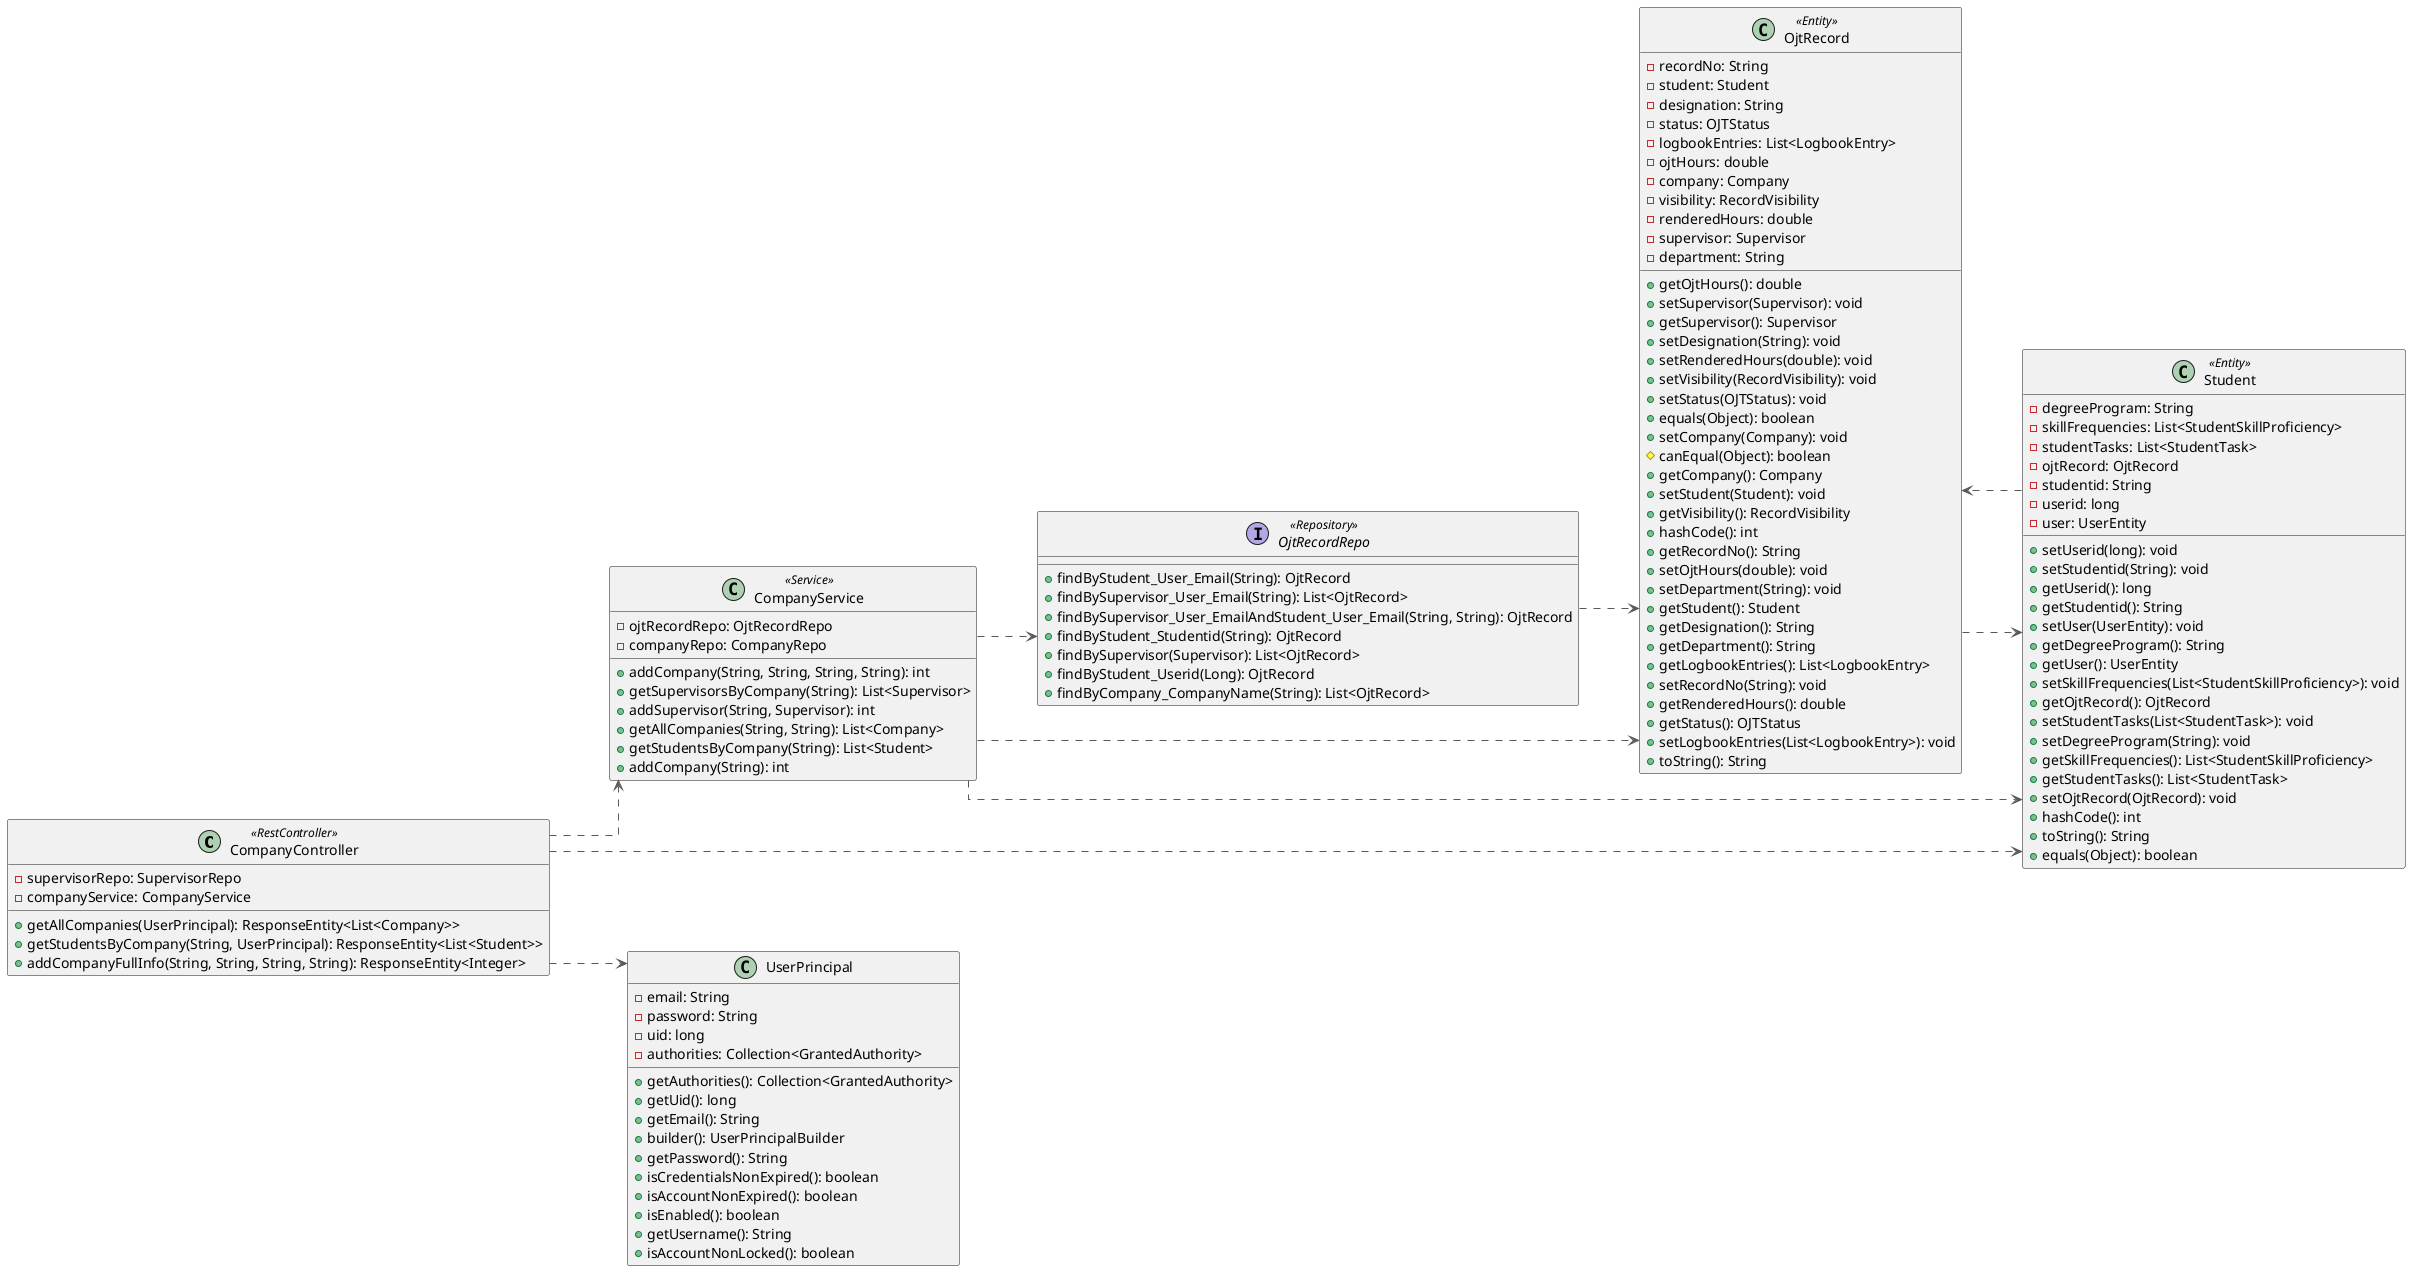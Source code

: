 @startuml
left to right direction
skinparam linetype ortho

class CompanyController << RestController >> {
  - supervisorRepo: SupervisorRepo
  - companyService: CompanyService
  + getAllCompanies(UserPrincipal): ResponseEntity<List<Company>>
  + getStudentsByCompany(String, UserPrincipal): ResponseEntity<List<Student>>
  + addCompanyFullInfo(String, String, String, String): ResponseEntity<Integer>
}
class CompanyService << Service >> {
  - ojtRecordRepo: OjtRecordRepo
  - companyRepo: CompanyRepo
  + addCompany(String, String, String, String): int
  + getSupervisorsByCompany(String): List<Supervisor>
  + addSupervisor(String, Supervisor): int
  + getAllCompanies(String, String): List<Company>
  + getStudentsByCompany(String): List<Student>
  + addCompany(String): int
}
class OjtRecord << Entity >> {
  - recordNo: String
  - student: Student
  - designation: String
  - status: OJTStatus
  - logbookEntries: List<LogbookEntry>
  - ojtHours: double
  - company: Company
  - visibility: RecordVisibility
  - renderedHours: double
  - supervisor: Supervisor
  - department: String
  + getOjtHours(): double
  + setSupervisor(Supervisor): void
  + getSupervisor(): Supervisor
  + setDesignation(String): void
  + setRenderedHours(double): void
  + setVisibility(RecordVisibility): void
  + setStatus(OJTStatus): void
  + equals(Object): boolean
  + setCompany(Company): void
  # canEqual(Object): boolean
  + getCompany(): Company
  + setStudent(Student): void
  + getVisibility(): RecordVisibility
  + hashCode(): int
  + getRecordNo(): String
  + setOjtHours(double): void
  + setDepartment(String): void
  + getStudent(): Student
  + getDesignation(): String
  + getDepartment(): String
  + getLogbookEntries(): List<LogbookEntry>
  + setRecordNo(String): void
  + getRenderedHours(): double
  + getStatus(): OJTStatus
  + setLogbookEntries(List<LogbookEntry>): void
  + toString(): String
}
interface OjtRecordRepo << Repository>> {
  + findByStudent_User_Email(String): OjtRecord
  + findBySupervisor_User_Email(String): List<OjtRecord>
  + findBySupervisor_User_EmailAndStudent_User_Email(String, String): OjtRecord
  + findByStudent_Studentid(String): OjtRecord
  + findBySupervisor(Supervisor): List<OjtRecord>
  + findByStudent_Userid(Long): OjtRecord
  + findByCompany_CompanyName(String): List<OjtRecord>
}
class Student << Entity >> {
  - degreeProgram: String
  - skillFrequencies: List<StudentSkillProficiency>
  - studentTasks: List<StudentTask>
  - ojtRecord: OjtRecord
  - studentid: String
  - userid: long
  - user: UserEntity
  + setUserid(long): void
  + setStudentid(String): void
  + getUserid(): long
  + getStudentid(): String
  + setUser(UserEntity): void
  + getDegreeProgram(): String
  + getUser(): UserEntity
  + setSkillFrequencies(List<StudentSkillProficiency>): void
  + getOjtRecord(): OjtRecord
  + setStudentTasks(List<StudentTask>): void
  + setDegreeProgram(String): void
  + getSkillFrequencies(): List<StudentSkillProficiency>
  + getStudentTasks(): List<StudentTask>
  + setOjtRecord(OjtRecord): void
  + hashCode(): int
  + toString(): String
  + equals(Object): boolean
}
class UserPrincipal {
  - email: String
  - password: String
  - uid: long
  - authorities: Collection<GrantedAuthority>
  + getAuthorities(): Collection<GrantedAuthority>
  + getUid(): long
  + getEmail(): String
  + builder(): UserPrincipalBuilder
  + getPassword(): String
  + isCredentialsNonExpired(): boolean
  + isAccountNonExpired(): boolean
  + isEnabled(): boolean
  + getUsername(): String
  + isAccountNonLocked(): boolean
}

CompanyController  -[#595959,dashed]->  CompanyService
CompanyController  -[#595959,dashed]->  Student
CompanyController  -[#595959,dashed]->  UserPrincipal
CompanyService     -[#595959,dashed]->  OjtRecord
CompanyService     -[#595959,dashed]->  OjtRecordRepo
CompanyService     -[#595959,dashed]->  Student
OjtRecord          -[#595959,dashed]->  Student
OjtRecordRepo      -[#595959,dashed]->  OjtRecord
Student            -[#595959,dashed]->  OjtRecord
@enduml